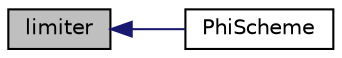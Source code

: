 digraph "limiter"
{
  bgcolor="transparent";
  edge [fontname="Helvetica",fontsize="10",labelfontname="Helvetica",labelfontsize="10"];
  node [fontname="Helvetica",fontsize="10",shape=record];
  rankdir="LR";
  Node640 [label="limiter",height=0.2,width=0.4,color="black", fillcolor="grey75", style="filled", fontcolor="black"];
  Node640 -> Node641 [dir="back",color="midnightblue",fontsize="10",style="solid",fontname="Helvetica"];
  Node641 [label="PhiScheme",height=0.2,width=0.4,color="black",URL="$a23889.html#a665a95cdce0f4bf679cc7463880aa0ed",tooltip="Construct from mesh, faceFlux and Istream. "];
}
